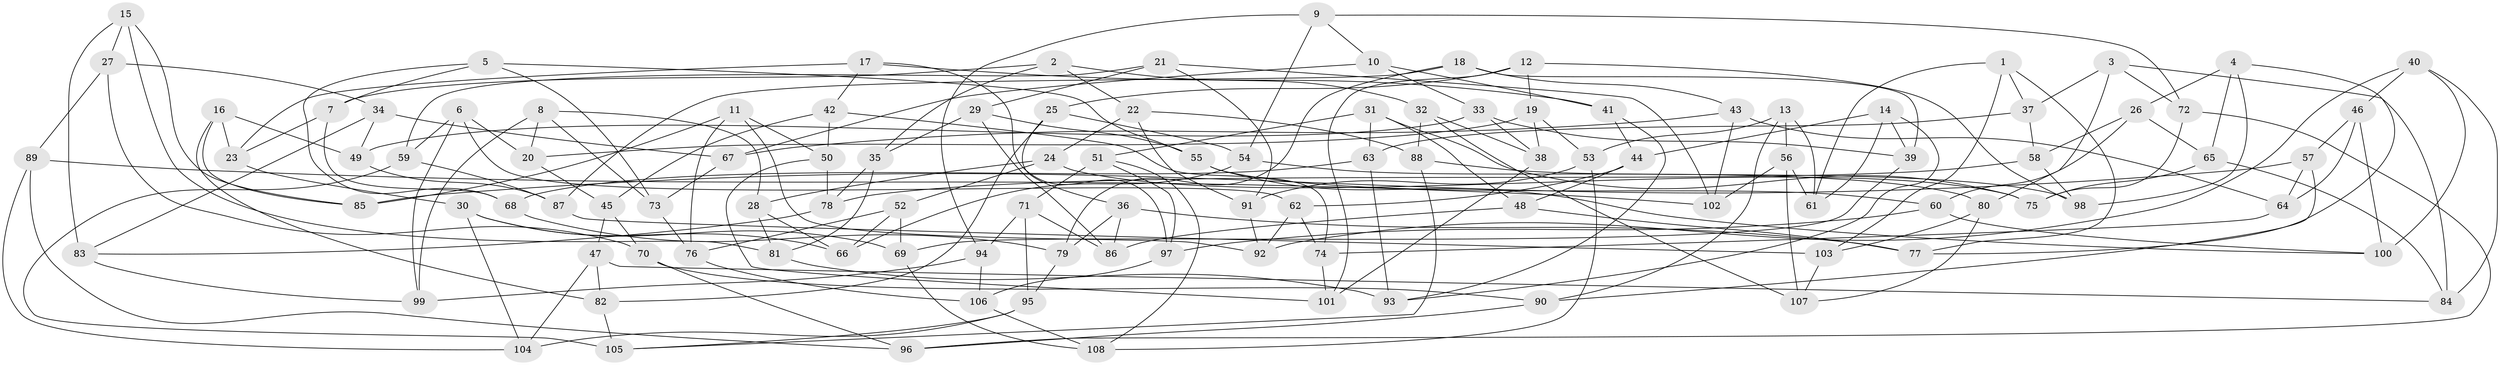 // coarse degree distribution, {5: 0.13953488372093023, 4: 0.3023255813953488, 6: 0.13953488372093023, 2: 0.023255813953488372, 8: 0.023255813953488372, 7: 0.09302325581395349, 3: 0.13953488372093023, 9: 0.09302325581395349, 10: 0.046511627906976744}
// Generated by graph-tools (version 1.1) at 2025/01/03/04/25 22:01:46]
// undirected, 108 vertices, 216 edges
graph export_dot {
graph [start="1"]
  node [color=gray90,style=filled];
  1;
  2;
  3;
  4;
  5;
  6;
  7;
  8;
  9;
  10;
  11;
  12;
  13;
  14;
  15;
  16;
  17;
  18;
  19;
  20;
  21;
  22;
  23;
  24;
  25;
  26;
  27;
  28;
  29;
  30;
  31;
  32;
  33;
  34;
  35;
  36;
  37;
  38;
  39;
  40;
  41;
  42;
  43;
  44;
  45;
  46;
  47;
  48;
  49;
  50;
  51;
  52;
  53;
  54;
  55;
  56;
  57;
  58;
  59;
  60;
  61;
  62;
  63;
  64;
  65;
  66;
  67;
  68;
  69;
  70;
  71;
  72;
  73;
  74;
  75;
  76;
  77;
  78;
  79;
  80;
  81;
  82;
  83;
  84;
  85;
  86;
  87;
  88;
  89;
  90;
  91;
  92;
  93;
  94;
  95;
  96;
  97;
  98;
  99;
  100;
  101;
  102;
  103;
  104;
  105;
  106;
  107;
  108;
  1 -- 61;
  1 -- 37;
  1 -- 103;
  1 -- 77;
  2 -- 22;
  2 -- 7;
  2 -- 35;
  2 -- 32;
  3 -- 84;
  3 -- 37;
  3 -- 72;
  3 -- 80;
  4 -- 26;
  4 -- 77;
  4 -- 65;
  4 -- 98;
  5 -- 55;
  5 -- 7;
  5 -- 73;
  5 -- 68;
  6 -- 62;
  6 -- 20;
  6 -- 59;
  6 -- 99;
  7 -- 68;
  7 -- 23;
  8 -- 20;
  8 -- 99;
  8 -- 28;
  8 -- 73;
  9 -- 72;
  9 -- 54;
  9 -- 94;
  9 -- 10;
  10 -- 67;
  10 -- 41;
  10 -- 33;
  11 -- 92;
  11 -- 50;
  11 -- 85;
  11 -- 76;
  12 -- 19;
  12 -- 101;
  12 -- 98;
  12 -- 25;
  13 -- 56;
  13 -- 90;
  13 -- 53;
  13 -- 61;
  14 -- 93;
  14 -- 61;
  14 -- 39;
  14 -- 44;
  15 -- 27;
  15 -- 81;
  15 -- 85;
  15 -- 83;
  16 -- 49;
  16 -- 23;
  16 -- 82;
  16 -- 85;
  17 -- 23;
  17 -- 97;
  17 -- 42;
  17 -- 41;
  18 -- 43;
  18 -- 87;
  18 -- 39;
  18 -- 79;
  19 -- 38;
  19 -- 53;
  19 -- 20;
  20 -- 45;
  21 -- 59;
  21 -- 29;
  21 -- 91;
  21 -- 102;
  22 -- 88;
  22 -- 91;
  22 -- 24;
  23 -- 30;
  24 -- 75;
  24 -- 52;
  24 -- 28;
  25 -- 36;
  25 -- 54;
  25 -- 82;
  26 -- 65;
  26 -- 60;
  26 -- 58;
  27 -- 70;
  27 -- 34;
  27 -- 89;
  28 -- 66;
  28 -- 81;
  29 -- 86;
  29 -- 35;
  29 -- 55;
  30 -- 66;
  30 -- 69;
  30 -- 104;
  31 -- 51;
  31 -- 75;
  31 -- 48;
  31 -- 63;
  32 -- 107;
  32 -- 88;
  32 -- 38;
  33 -- 38;
  33 -- 49;
  33 -- 39;
  34 -- 67;
  34 -- 83;
  34 -- 49;
  35 -- 78;
  35 -- 81;
  36 -- 86;
  36 -- 79;
  36 -- 77;
  37 -- 63;
  37 -- 58;
  38 -- 101;
  39 -- 69;
  40 -- 92;
  40 -- 84;
  40 -- 100;
  40 -- 46;
  41 -- 44;
  41 -- 93;
  42 -- 50;
  42 -- 45;
  42 -- 74;
  43 -- 102;
  43 -- 67;
  43 -- 64;
  44 -- 48;
  44 -- 62;
  45 -- 70;
  45 -- 47;
  46 -- 100;
  46 -- 57;
  46 -- 64;
  47 -- 84;
  47 -- 82;
  47 -- 104;
  48 -- 86;
  48 -- 77;
  49 -- 87;
  50 -- 101;
  50 -- 78;
  51 -- 97;
  51 -- 71;
  51 -- 108;
  52 -- 69;
  52 -- 66;
  52 -- 76;
  53 -- 91;
  53 -- 108;
  54 -- 66;
  54 -- 80;
  55 -- 100;
  55 -- 60;
  56 -- 61;
  56 -- 102;
  56 -- 107;
  57 -- 90;
  57 -- 64;
  57 -- 85;
  58 -- 98;
  58 -- 78;
  59 -- 105;
  59 -- 87;
  60 -- 100;
  60 -- 97;
  62 -- 92;
  62 -- 74;
  63 -- 93;
  63 -- 68;
  64 -- 74;
  65 -- 84;
  65 -- 75;
  67 -- 73;
  68 -- 79;
  69 -- 108;
  70 -- 96;
  70 -- 90;
  71 -- 94;
  71 -- 86;
  71 -- 95;
  72 -- 75;
  72 -- 96;
  73 -- 76;
  74 -- 101;
  76 -- 106;
  78 -- 83;
  79 -- 95;
  80 -- 107;
  80 -- 103;
  81 -- 93;
  82 -- 105;
  83 -- 99;
  87 -- 103;
  88 -- 98;
  88 -- 105;
  89 -- 96;
  89 -- 102;
  89 -- 104;
  90 -- 96;
  91 -- 92;
  94 -- 106;
  94 -- 99;
  95 -- 104;
  95 -- 105;
  97 -- 106;
  103 -- 107;
  106 -- 108;
}
